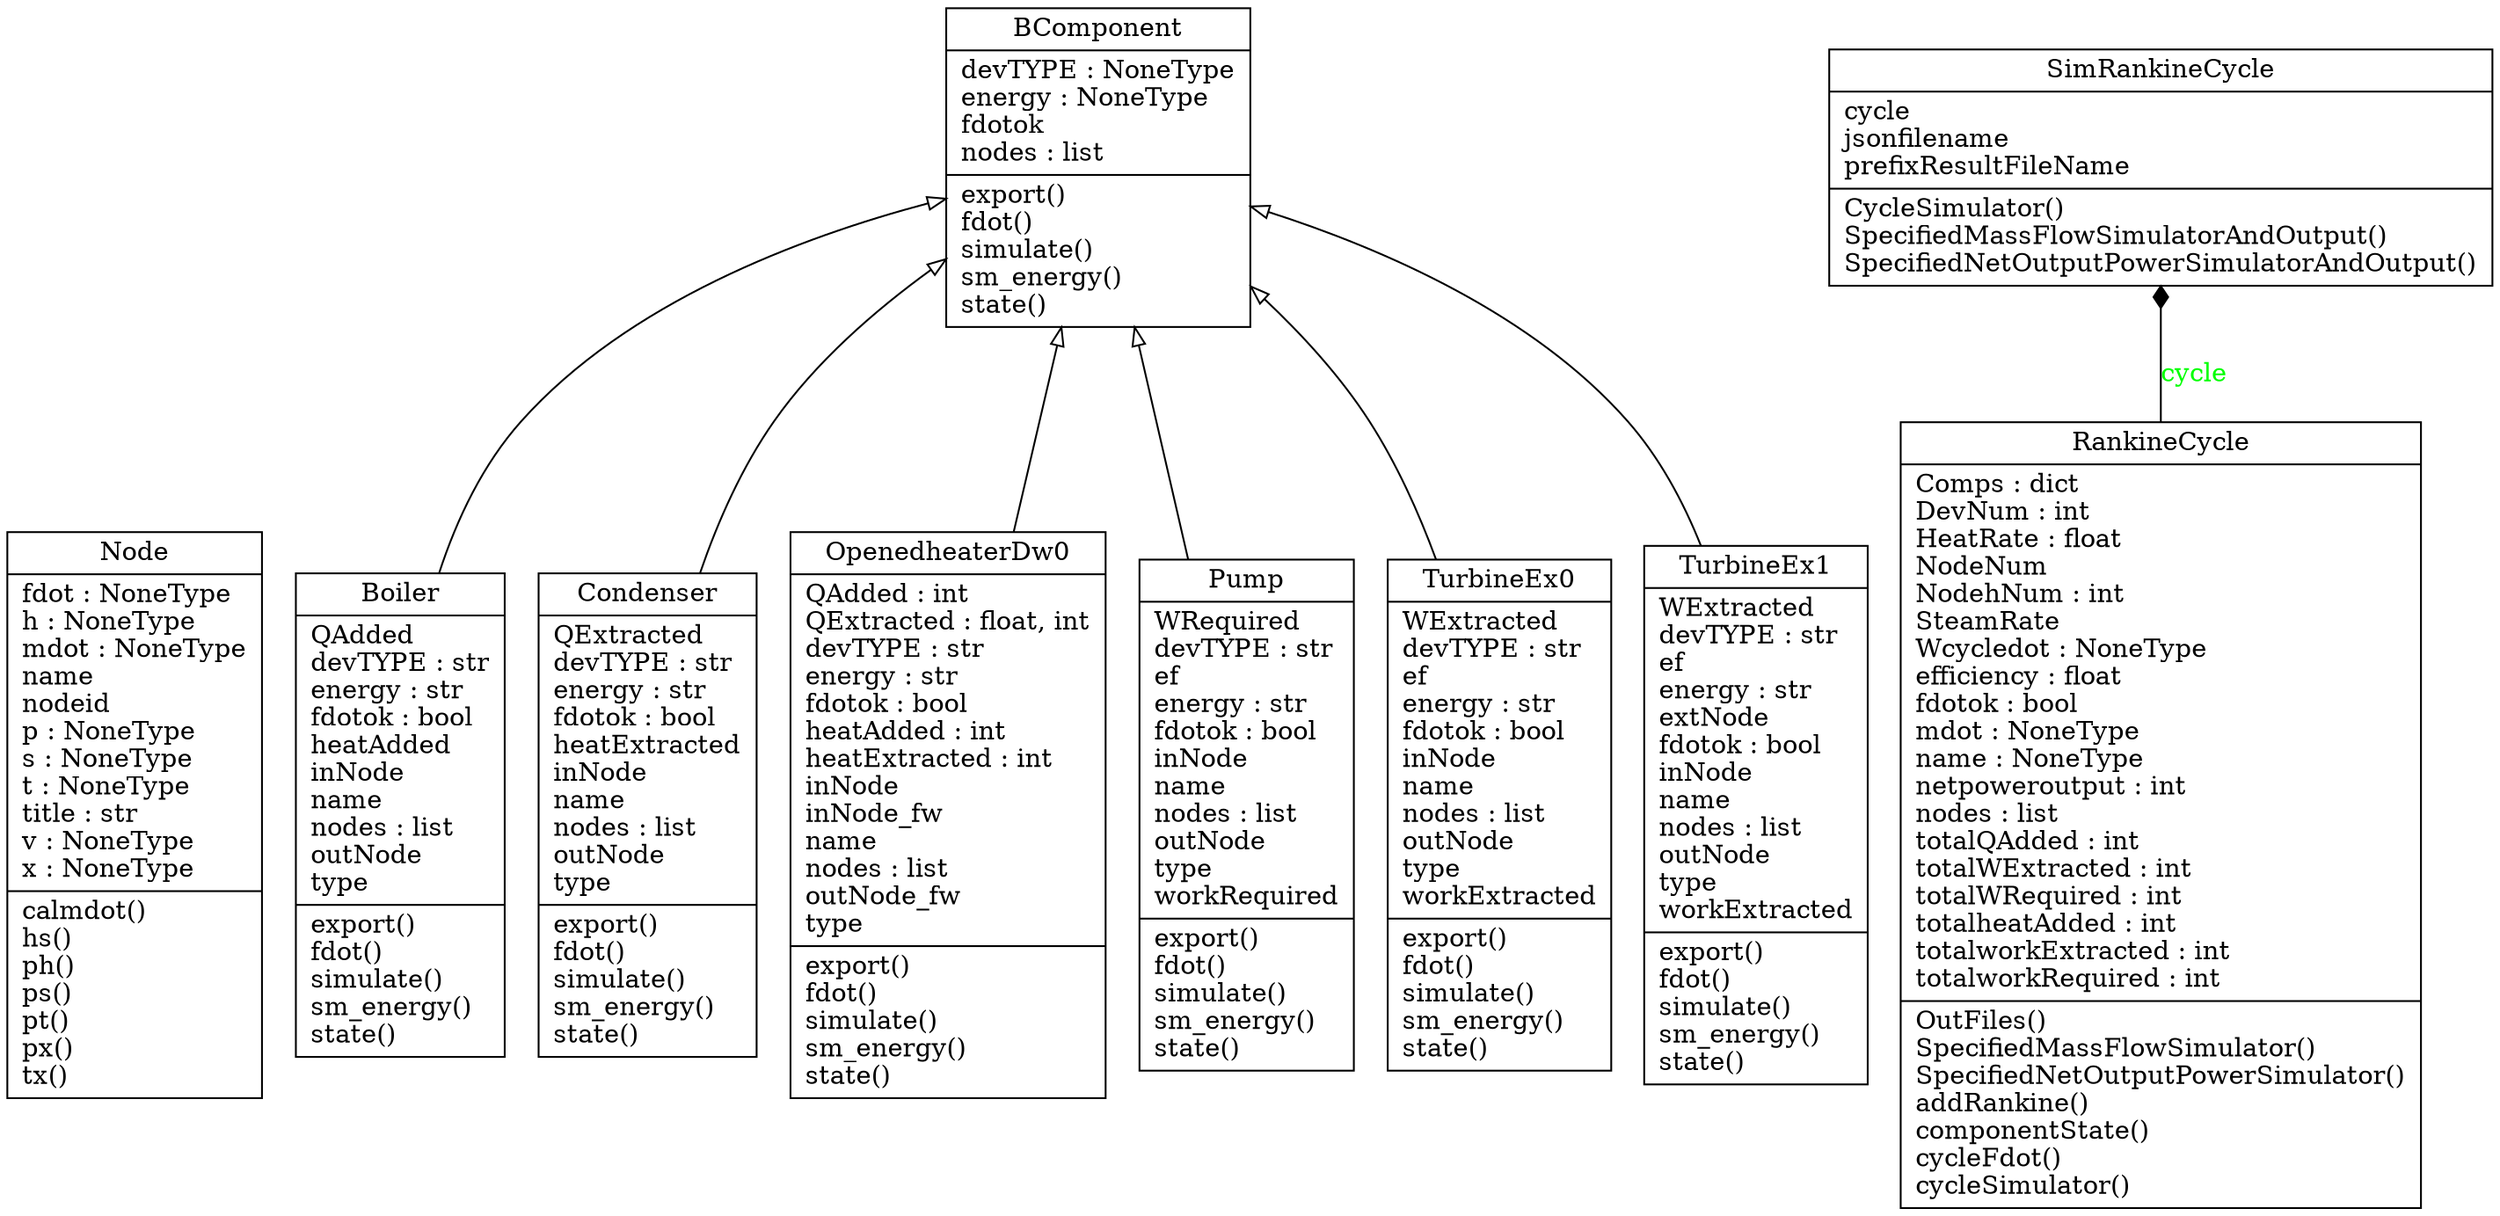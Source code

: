 digraph "classes" {
charset="utf-8"
rankdir=BT
"0" [label="{Node|fdot : NoneType\lh : NoneType\lmdot : NoneType\lname\lnodeid\lp : NoneType\ls : NoneType\lt : NoneType\ltitle : str\lv : NoneType\lx : NoneType\l|calmdot()\lhs()\lph()\lps()\lpt()\lpx()\ltx()\l}", shape="record"];
"1" [label="{BComponent|devTYPE : NoneType\lenergy : NoneType\lfdotok\lnodes : list\l|export()\lfdot()\lsimulate()\lsm_energy()\lstate()\l}", shape="record"];
"2" [label="{Boiler|QAdded\ldevTYPE : str\lenergy : str\lfdotok : bool\lheatAdded\linNode\lname\lnodes : list\loutNode\ltype\l|export()\lfdot()\lsimulate()\lsm_energy()\lstate()\l}", shape="record"];
"3" [label="{Condenser|QExtracted\ldevTYPE : str\lenergy : str\lfdotok : bool\lheatExtracted\linNode\lname\lnodes : list\loutNode\ltype\l|export()\lfdot()\lsimulate()\lsm_energy()\lstate()\l}", shape="record"];
"4" [label="{OpenedheaterDw0|QAdded : int\lQExtracted : float, int\ldevTYPE : str\lenergy : str\lfdotok : bool\lheatAdded : int\lheatExtracted : int\linNode\linNode_fw\lname\lnodes : list\loutNode_fw\ltype\l|export()\lfdot()\lsimulate()\lsm_energy()\lstate()\l}", shape="record"];
"5" [label="{Pump|WRequired\ldevTYPE : str\lef\lenergy : str\lfdotok : bool\linNode\lname\lnodes : list\loutNode\ltype\lworkRequired\l|export()\lfdot()\lsimulate()\lsm_energy()\lstate()\l}", shape="record"];
"6" [label="{TurbineEx0|WExtracted\ldevTYPE : str\lef\lenergy : str\lfdotok : bool\linNode\lname\lnodes : list\loutNode\ltype\lworkExtracted\l|export()\lfdot()\lsimulate()\lsm_energy()\lstate()\l}", shape="record"];
"7" [label="{TurbineEx1|WExtracted\ldevTYPE : str\lef\lenergy : str\lextNode\lfdotok : bool\linNode\lname\lnodes : list\loutNode\ltype\lworkExtracted\l|export()\lfdot()\lsimulate()\lsm_energy()\lstate()\l}", shape="record"];
"8" [label="{RankineCycle|Comps : dict\lDevNum : int\lHeatRate : float\lNodeNum\lNodehNum : int\lSteamRate\lWcycledot : NoneType\lefficiency : float\lfdotok : bool\lmdot : NoneType\lname : NoneType\lnetpoweroutput : int\lnodes : list\ltotalQAdded : int\ltotalWExtracted : int\ltotalWRequired : int\ltotalheatAdded : int\ltotalworkExtracted : int\ltotalworkRequired : int\l|OutFiles()\lSpecifiedMassFlowSimulator()\lSpecifiedNetOutputPowerSimulator()\laddRankine()\lcomponentState()\lcycleFdot()\lcycleSimulator()\l}", shape="record"];
"9" [label="{SimRankineCycle|cycle\ljsonfilename\lprefixResultFileName\l|CycleSimulator()\lSpecifiedMassFlowSimulatorAndOutput()\lSpecifiedNetOutputPowerSimulatorAndOutput()\l}", shape="record"];
"2" -> "1" [arrowhead="empty", arrowtail="none"];
"3" -> "1" [arrowhead="empty", arrowtail="none"];
"4" -> "1" [arrowhead="empty", arrowtail="none"];
"5" -> "1" [arrowhead="empty", arrowtail="none"];
"6" -> "1" [arrowhead="empty", arrowtail="none"];
"7" -> "1" [arrowhead="empty", arrowtail="none"];
"8" -> "9" [arrowhead="diamond", arrowtail="none", fontcolor="green", label="cycle", style="solid"];
}
